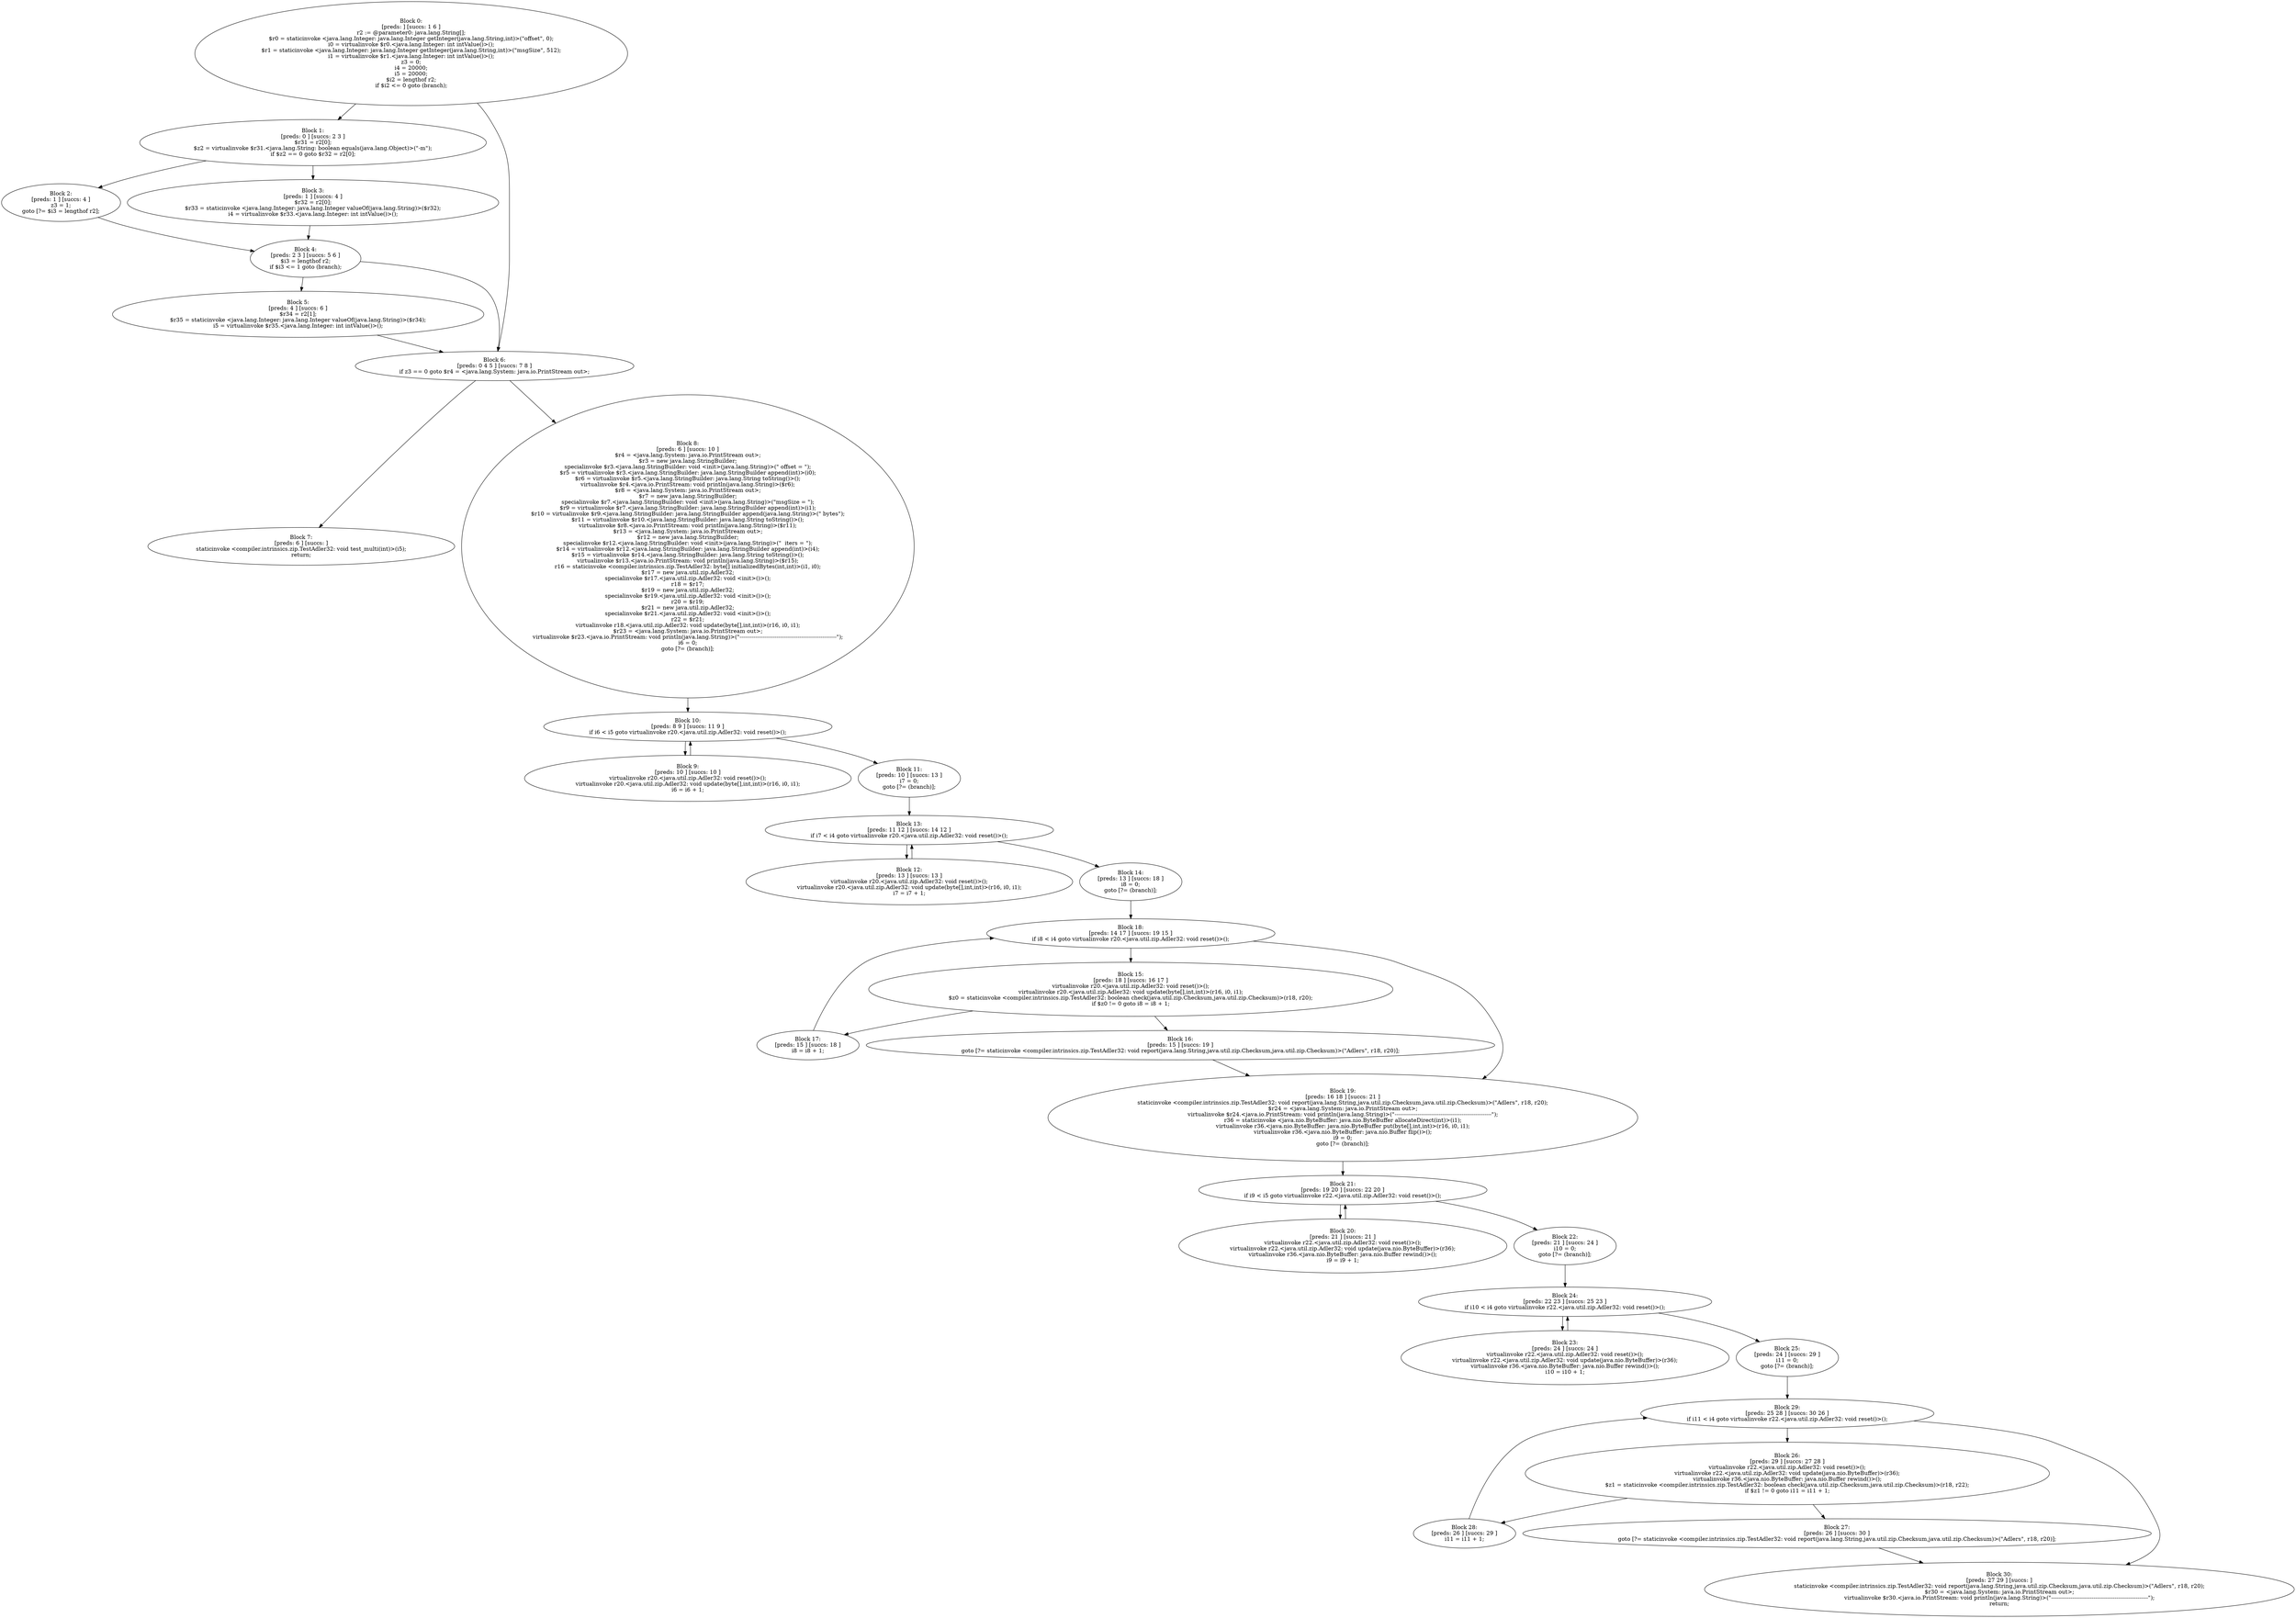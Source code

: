 digraph "unitGraph" {
    "Block 0:
[preds: ] [succs: 1 6 ]
r2 := @parameter0: java.lang.String[];
$r0 = staticinvoke <java.lang.Integer: java.lang.Integer getInteger(java.lang.String,int)>(\"offset\", 0);
i0 = virtualinvoke $r0.<java.lang.Integer: int intValue()>();
$r1 = staticinvoke <java.lang.Integer: java.lang.Integer getInteger(java.lang.String,int)>(\"msgSize\", 512);
i1 = virtualinvoke $r1.<java.lang.Integer: int intValue()>();
z3 = 0;
i4 = 20000;
i5 = 20000;
$i2 = lengthof r2;
if $i2 <= 0 goto (branch);
"
    "Block 1:
[preds: 0 ] [succs: 2 3 ]
$r31 = r2[0];
$z2 = virtualinvoke $r31.<java.lang.String: boolean equals(java.lang.Object)>(\"-m\");
if $z2 == 0 goto $r32 = r2[0];
"
    "Block 2:
[preds: 1 ] [succs: 4 ]
z3 = 1;
goto [?= $i3 = lengthof r2];
"
    "Block 3:
[preds: 1 ] [succs: 4 ]
$r32 = r2[0];
$r33 = staticinvoke <java.lang.Integer: java.lang.Integer valueOf(java.lang.String)>($r32);
i4 = virtualinvoke $r33.<java.lang.Integer: int intValue()>();
"
    "Block 4:
[preds: 2 3 ] [succs: 5 6 ]
$i3 = lengthof r2;
if $i3 <= 1 goto (branch);
"
    "Block 5:
[preds: 4 ] [succs: 6 ]
$r34 = r2[1];
$r35 = staticinvoke <java.lang.Integer: java.lang.Integer valueOf(java.lang.String)>($r34);
i5 = virtualinvoke $r35.<java.lang.Integer: int intValue()>();
"
    "Block 6:
[preds: 0 4 5 ] [succs: 7 8 ]
if z3 == 0 goto $r4 = <java.lang.System: java.io.PrintStream out>;
"
    "Block 7:
[preds: 6 ] [succs: ]
staticinvoke <compiler.intrinsics.zip.TestAdler32: void test_multi(int)>(i5);
return;
"
    "Block 8:
[preds: 6 ] [succs: 10 ]
$r4 = <java.lang.System: java.io.PrintStream out>;
$r3 = new java.lang.StringBuilder;
specialinvoke $r3.<java.lang.StringBuilder: void <init>(java.lang.String)>(\" offset = \");
$r5 = virtualinvoke $r3.<java.lang.StringBuilder: java.lang.StringBuilder append(int)>(i0);
$r6 = virtualinvoke $r5.<java.lang.StringBuilder: java.lang.String toString()>();
virtualinvoke $r4.<java.io.PrintStream: void println(java.lang.String)>($r6);
$r8 = <java.lang.System: java.io.PrintStream out>;
$r7 = new java.lang.StringBuilder;
specialinvoke $r7.<java.lang.StringBuilder: void <init>(java.lang.String)>(\"msgSize = \");
$r9 = virtualinvoke $r7.<java.lang.StringBuilder: java.lang.StringBuilder append(int)>(i1);
$r10 = virtualinvoke $r9.<java.lang.StringBuilder: java.lang.StringBuilder append(java.lang.String)>(\" bytes\");
$r11 = virtualinvoke $r10.<java.lang.StringBuilder: java.lang.String toString()>();
virtualinvoke $r8.<java.io.PrintStream: void println(java.lang.String)>($r11);
$r13 = <java.lang.System: java.io.PrintStream out>;
$r12 = new java.lang.StringBuilder;
specialinvoke $r12.<java.lang.StringBuilder: void <init>(java.lang.String)>(\"  iters = \");
$r14 = virtualinvoke $r12.<java.lang.StringBuilder: java.lang.StringBuilder append(int)>(i4);
$r15 = virtualinvoke $r14.<java.lang.StringBuilder: java.lang.String toString()>();
virtualinvoke $r13.<java.io.PrintStream: void println(java.lang.String)>($r15);
r16 = staticinvoke <compiler.intrinsics.zip.TestAdler32: byte[] initializedBytes(int,int)>(i1, i0);
$r17 = new java.util.zip.Adler32;
specialinvoke $r17.<java.util.zip.Adler32: void <init>()>();
r18 = $r17;
$r19 = new java.util.zip.Adler32;
specialinvoke $r19.<java.util.zip.Adler32: void <init>()>();
r20 = $r19;
$r21 = new java.util.zip.Adler32;
specialinvoke $r21.<java.util.zip.Adler32: void <init>()>();
r22 = $r21;
virtualinvoke r18.<java.util.zip.Adler32: void update(byte[],int,int)>(r16, i0, i1);
$r23 = <java.lang.System: java.io.PrintStream out>;
virtualinvoke $r23.<java.io.PrintStream: void println(java.lang.String)>(\"-------------------------------------------------------\");
i6 = 0;
goto [?= (branch)];
"
    "Block 9:
[preds: 10 ] [succs: 10 ]
virtualinvoke r20.<java.util.zip.Adler32: void reset()>();
virtualinvoke r20.<java.util.zip.Adler32: void update(byte[],int,int)>(r16, i0, i1);
i6 = i6 + 1;
"
    "Block 10:
[preds: 8 9 ] [succs: 11 9 ]
if i6 < i5 goto virtualinvoke r20.<java.util.zip.Adler32: void reset()>();
"
    "Block 11:
[preds: 10 ] [succs: 13 ]
i7 = 0;
goto [?= (branch)];
"
    "Block 12:
[preds: 13 ] [succs: 13 ]
virtualinvoke r20.<java.util.zip.Adler32: void reset()>();
virtualinvoke r20.<java.util.zip.Adler32: void update(byte[],int,int)>(r16, i0, i1);
i7 = i7 + 1;
"
    "Block 13:
[preds: 11 12 ] [succs: 14 12 ]
if i7 < i4 goto virtualinvoke r20.<java.util.zip.Adler32: void reset()>();
"
    "Block 14:
[preds: 13 ] [succs: 18 ]
i8 = 0;
goto [?= (branch)];
"
    "Block 15:
[preds: 18 ] [succs: 16 17 ]
virtualinvoke r20.<java.util.zip.Adler32: void reset()>();
virtualinvoke r20.<java.util.zip.Adler32: void update(byte[],int,int)>(r16, i0, i1);
$z0 = staticinvoke <compiler.intrinsics.zip.TestAdler32: boolean check(java.util.zip.Checksum,java.util.zip.Checksum)>(r18, r20);
if $z0 != 0 goto i8 = i8 + 1;
"
    "Block 16:
[preds: 15 ] [succs: 19 ]
goto [?= staticinvoke <compiler.intrinsics.zip.TestAdler32: void report(java.lang.String,java.util.zip.Checksum,java.util.zip.Checksum)>(\"Adlers\", r18, r20)];
"
    "Block 17:
[preds: 15 ] [succs: 18 ]
i8 = i8 + 1;
"
    "Block 18:
[preds: 14 17 ] [succs: 19 15 ]
if i8 < i4 goto virtualinvoke r20.<java.util.zip.Adler32: void reset()>();
"
    "Block 19:
[preds: 16 18 ] [succs: 21 ]
staticinvoke <compiler.intrinsics.zip.TestAdler32: void report(java.lang.String,java.util.zip.Checksum,java.util.zip.Checksum)>(\"Adlers\", r18, r20);
$r24 = <java.lang.System: java.io.PrintStream out>;
virtualinvoke $r24.<java.io.PrintStream: void println(java.lang.String)>(\"-------------------------------------------------------\");
r36 = staticinvoke <java.nio.ByteBuffer: java.nio.ByteBuffer allocateDirect(int)>(i1);
virtualinvoke r36.<java.nio.ByteBuffer: java.nio.ByteBuffer put(byte[],int,int)>(r16, i0, i1);
virtualinvoke r36.<java.nio.ByteBuffer: java.nio.Buffer flip()>();
i9 = 0;
goto [?= (branch)];
"
    "Block 20:
[preds: 21 ] [succs: 21 ]
virtualinvoke r22.<java.util.zip.Adler32: void reset()>();
virtualinvoke r22.<java.util.zip.Adler32: void update(java.nio.ByteBuffer)>(r36);
virtualinvoke r36.<java.nio.ByteBuffer: java.nio.Buffer rewind()>();
i9 = i9 + 1;
"
    "Block 21:
[preds: 19 20 ] [succs: 22 20 ]
if i9 < i5 goto virtualinvoke r22.<java.util.zip.Adler32: void reset()>();
"
    "Block 22:
[preds: 21 ] [succs: 24 ]
i10 = 0;
goto [?= (branch)];
"
    "Block 23:
[preds: 24 ] [succs: 24 ]
virtualinvoke r22.<java.util.zip.Adler32: void reset()>();
virtualinvoke r22.<java.util.zip.Adler32: void update(java.nio.ByteBuffer)>(r36);
virtualinvoke r36.<java.nio.ByteBuffer: java.nio.Buffer rewind()>();
i10 = i10 + 1;
"
    "Block 24:
[preds: 22 23 ] [succs: 25 23 ]
if i10 < i4 goto virtualinvoke r22.<java.util.zip.Adler32: void reset()>();
"
    "Block 25:
[preds: 24 ] [succs: 29 ]
i11 = 0;
goto [?= (branch)];
"
    "Block 26:
[preds: 29 ] [succs: 27 28 ]
virtualinvoke r22.<java.util.zip.Adler32: void reset()>();
virtualinvoke r22.<java.util.zip.Adler32: void update(java.nio.ByteBuffer)>(r36);
virtualinvoke r36.<java.nio.ByteBuffer: java.nio.Buffer rewind()>();
$z1 = staticinvoke <compiler.intrinsics.zip.TestAdler32: boolean check(java.util.zip.Checksum,java.util.zip.Checksum)>(r18, r22);
if $z1 != 0 goto i11 = i11 + 1;
"
    "Block 27:
[preds: 26 ] [succs: 30 ]
goto [?= staticinvoke <compiler.intrinsics.zip.TestAdler32: void report(java.lang.String,java.util.zip.Checksum,java.util.zip.Checksum)>(\"Adlers\", r18, r20)];
"
    "Block 28:
[preds: 26 ] [succs: 29 ]
i11 = i11 + 1;
"
    "Block 29:
[preds: 25 28 ] [succs: 30 26 ]
if i11 < i4 goto virtualinvoke r22.<java.util.zip.Adler32: void reset()>();
"
    "Block 30:
[preds: 27 29 ] [succs: ]
staticinvoke <compiler.intrinsics.zip.TestAdler32: void report(java.lang.String,java.util.zip.Checksum,java.util.zip.Checksum)>(\"Adlers\", r18, r20);
$r30 = <java.lang.System: java.io.PrintStream out>;
virtualinvoke $r30.<java.io.PrintStream: void println(java.lang.String)>(\"-------------------------------------------------------\");
return;
"
    "Block 0:
[preds: ] [succs: 1 6 ]
r2 := @parameter0: java.lang.String[];
$r0 = staticinvoke <java.lang.Integer: java.lang.Integer getInteger(java.lang.String,int)>(\"offset\", 0);
i0 = virtualinvoke $r0.<java.lang.Integer: int intValue()>();
$r1 = staticinvoke <java.lang.Integer: java.lang.Integer getInteger(java.lang.String,int)>(\"msgSize\", 512);
i1 = virtualinvoke $r1.<java.lang.Integer: int intValue()>();
z3 = 0;
i4 = 20000;
i5 = 20000;
$i2 = lengthof r2;
if $i2 <= 0 goto (branch);
"->"Block 1:
[preds: 0 ] [succs: 2 3 ]
$r31 = r2[0];
$z2 = virtualinvoke $r31.<java.lang.String: boolean equals(java.lang.Object)>(\"-m\");
if $z2 == 0 goto $r32 = r2[0];
";
    "Block 0:
[preds: ] [succs: 1 6 ]
r2 := @parameter0: java.lang.String[];
$r0 = staticinvoke <java.lang.Integer: java.lang.Integer getInteger(java.lang.String,int)>(\"offset\", 0);
i0 = virtualinvoke $r0.<java.lang.Integer: int intValue()>();
$r1 = staticinvoke <java.lang.Integer: java.lang.Integer getInteger(java.lang.String,int)>(\"msgSize\", 512);
i1 = virtualinvoke $r1.<java.lang.Integer: int intValue()>();
z3 = 0;
i4 = 20000;
i5 = 20000;
$i2 = lengthof r2;
if $i2 <= 0 goto (branch);
"->"Block 6:
[preds: 0 4 5 ] [succs: 7 8 ]
if z3 == 0 goto $r4 = <java.lang.System: java.io.PrintStream out>;
";
    "Block 1:
[preds: 0 ] [succs: 2 3 ]
$r31 = r2[0];
$z2 = virtualinvoke $r31.<java.lang.String: boolean equals(java.lang.Object)>(\"-m\");
if $z2 == 0 goto $r32 = r2[0];
"->"Block 2:
[preds: 1 ] [succs: 4 ]
z3 = 1;
goto [?= $i3 = lengthof r2];
";
    "Block 1:
[preds: 0 ] [succs: 2 3 ]
$r31 = r2[0];
$z2 = virtualinvoke $r31.<java.lang.String: boolean equals(java.lang.Object)>(\"-m\");
if $z2 == 0 goto $r32 = r2[0];
"->"Block 3:
[preds: 1 ] [succs: 4 ]
$r32 = r2[0];
$r33 = staticinvoke <java.lang.Integer: java.lang.Integer valueOf(java.lang.String)>($r32);
i4 = virtualinvoke $r33.<java.lang.Integer: int intValue()>();
";
    "Block 2:
[preds: 1 ] [succs: 4 ]
z3 = 1;
goto [?= $i3 = lengthof r2];
"->"Block 4:
[preds: 2 3 ] [succs: 5 6 ]
$i3 = lengthof r2;
if $i3 <= 1 goto (branch);
";
    "Block 3:
[preds: 1 ] [succs: 4 ]
$r32 = r2[0];
$r33 = staticinvoke <java.lang.Integer: java.lang.Integer valueOf(java.lang.String)>($r32);
i4 = virtualinvoke $r33.<java.lang.Integer: int intValue()>();
"->"Block 4:
[preds: 2 3 ] [succs: 5 6 ]
$i3 = lengthof r2;
if $i3 <= 1 goto (branch);
";
    "Block 4:
[preds: 2 3 ] [succs: 5 6 ]
$i3 = lengthof r2;
if $i3 <= 1 goto (branch);
"->"Block 5:
[preds: 4 ] [succs: 6 ]
$r34 = r2[1];
$r35 = staticinvoke <java.lang.Integer: java.lang.Integer valueOf(java.lang.String)>($r34);
i5 = virtualinvoke $r35.<java.lang.Integer: int intValue()>();
";
    "Block 4:
[preds: 2 3 ] [succs: 5 6 ]
$i3 = lengthof r2;
if $i3 <= 1 goto (branch);
"->"Block 6:
[preds: 0 4 5 ] [succs: 7 8 ]
if z3 == 0 goto $r4 = <java.lang.System: java.io.PrintStream out>;
";
    "Block 5:
[preds: 4 ] [succs: 6 ]
$r34 = r2[1];
$r35 = staticinvoke <java.lang.Integer: java.lang.Integer valueOf(java.lang.String)>($r34);
i5 = virtualinvoke $r35.<java.lang.Integer: int intValue()>();
"->"Block 6:
[preds: 0 4 5 ] [succs: 7 8 ]
if z3 == 0 goto $r4 = <java.lang.System: java.io.PrintStream out>;
";
    "Block 6:
[preds: 0 4 5 ] [succs: 7 8 ]
if z3 == 0 goto $r4 = <java.lang.System: java.io.PrintStream out>;
"->"Block 7:
[preds: 6 ] [succs: ]
staticinvoke <compiler.intrinsics.zip.TestAdler32: void test_multi(int)>(i5);
return;
";
    "Block 6:
[preds: 0 4 5 ] [succs: 7 8 ]
if z3 == 0 goto $r4 = <java.lang.System: java.io.PrintStream out>;
"->"Block 8:
[preds: 6 ] [succs: 10 ]
$r4 = <java.lang.System: java.io.PrintStream out>;
$r3 = new java.lang.StringBuilder;
specialinvoke $r3.<java.lang.StringBuilder: void <init>(java.lang.String)>(\" offset = \");
$r5 = virtualinvoke $r3.<java.lang.StringBuilder: java.lang.StringBuilder append(int)>(i0);
$r6 = virtualinvoke $r5.<java.lang.StringBuilder: java.lang.String toString()>();
virtualinvoke $r4.<java.io.PrintStream: void println(java.lang.String)>($r6);
$r8 = <java.lang.System: java.io.PrintStream out>;
$r7 = new java.lang.StringBuilder;
specialinvoke $r7.<java.lang.StringBuilder: void <init>(java.lang.String)>(\"msgSize = \");
$r9 = virtualinvoke $r7.<java.lang.StringBuilder: java.lang.StringBuilder append(int)>(i1);
$r10 = virtualinvoke $r9.<java.lang.StringBuilder: java.lang.StringBuilder append(java.lang.String)>(\" bytes\");
$r11 = virtualinvoke $r10.<java.lang.StringBuilder: java.lang.String toString()>();
virtualinvoke $r8.<java.io.PrintStream: void println(java.lang.String)>($r11);
$r13 = <java.lang.System: java.io.PrintStream out>;
$r12 = new java.lang.StringBuilder;
specialinvoke $r12.<java.lang.StringBuilder: void <init>(java.lang.String)>(\"  iters = \");
$r14 = virtualinvoke $r12.<java.lang.StringBuilder: java.lang.StringBuilder append(int)>(i4);
$r15 = virtualinvoke $r14.<java.lang.StringBuilder: java.lang.String toString()>();
virtualinvoke $r13.<java.io.PrintStream: void println(java.lang.String)>($r15);
r16 = staticinvoke <compiler.intrinsics.zip.TestAdler32: byte[] initializedBytes(int,int)>(i1, i0);
$r17 = new java.util.zip.Adler32;
specialinvoke $r17.<java.util.zip.Adler32: void <init>()>();
r18 = $r17;
$r19 = new java.util.zip.Adler32;
specialinvoke $r19.<java.util.zip.Adler32: void <init>()>();
r20 = $r19;
$r21 = new java.util.zip.Adler32;
specialinvoke $r21.<java.util.zip.Adler32: void <init>()>();
r22 = $r21;
virtualinvoke r18.<java.util.zip.Adler32: void update(byte[],int,int)>(r16, i0, i1);
$r23 = <java.lang.System: java.io.PrintStream out>;
virtualinvoke $r23.<java.io.PrintStream: void println(java.lang.String)>(\"-------------------------------------------------------\");
i6 = 0;
goto [?= (branch)];
";
    "Block 8:
[preds: 6 ] [succs: 10 ]
$r4 = <java.lang.System: java.io.PrintStream out>;
$r3 = new java.lang.StringBuilder;
specialinvoke $r3.<java.lang.StringBuilder: void <init>(java.lang.String)>(\" offset = \");
$r5 = virtualinvoke $r3.<java.lang.StringBuilder: java.lang.StringBuilder append(int)>(i0);
$r6 = virtualinvoke $r5.<java.lang.StringBuilder: java.lang.String toString()>();
virtualinvoke $r4.<java.io.PrintStream: void println(java.lang.String)>($r6);
$r8 = <java.lang.System: java.io.PrintStream out>;
$r7 = new java.lang.StringBuilder;
specialinvoke $r7.<java.lang.StringBuilder: void <init>(java.lang.String)>(\"msgSize = \");
$r9 = virtualinvoke $r7.<java.lang.StringBuilder: java.lang.StringBuilder append(int)>(i1);
$r10 = virtualinvoke $r9.<java.lang.StringBuilder: java.lang.StringBuilder append(java.lang.String)>(\" bytes\");
$r11 = virtualinvoke $r10.<java.lang.StringBuilder: java.lang.String toString()>();
virtualinvoke $r8.<java.io.PrintStream: void println(java.lang.String)>($r11);
$r13 = <java.lang.System: java.io.PrintStream out>;
$r12 = new java.lang.StringBuilder;
specialinvoke $r12.<java.lang.StringBuilder: void <init>(java.lang.String)>(\"  iters = \");
$r14 = virtualinvoke $r12.<java.lang.StringBuilder: java.lang.StringBuilder append(int)>(i4);
$r15 = virtualinvoke $r14.<java.lang.StringBuilder: java.lang.String toString()>();
virtualinvoke $r13.<java.io.PrintStream: void println(java.lang.String)>($r15);
r16 = staticinvoke <compiler.intrinsics.zip.TestAdler32: byte[] initializedBytes(int,int)>(i1, i0);
$r17 = new java.util.zip.Adler32;
specialinvoke $r17.<java.util.zip.Adler32: void <init>()>();
r18 = $r17;
$r19 = new java.util.zip.Adler32;
specialinvoke $r19.<java.util.zip.Adler32: void <init>()>();
r20 = $r19;
$r21 = new java.util.zip.Adler32;
specialinvoke $r21.<java.util.zip.Adler32: void <init>()>();
r22 = $r21;
virtualinvoke r18.<java.util.zip.Adler32: void update(byte[],int,int)>(r16, i0, i1);
$r23 = <java.lang.System: java.io.PrintStream out>;
virtualinvoke $r23.<java.io.PrintStream: void println(java.lang.String)>(\"-------------------------------------------------------\");
i6 = 0;
goto [?= (branch)];
"->"Block 10:
[preds: 8 9 ] [succs: 11 9 ]
if i6 < i5 goto virtualinvoke r20.<java.util.zip.Adler32: void reset()>();
";
    "Block 9:
[preds: 10 ] [succs: 10 ]
virtualinvoke r20.<java.util.zip.Adler32: void reset()>();
virtualinvoke r20.<java.util.zip.Adler32: void update(byte[],int,int)>(r16, i0, i1);
i6 = i6 + 1;
"->"Block 10:
[preds: 8 9 ] [succs: 11 9 ]
if i6 < i5 goto virtualinvoke r20.<java.util.zip.Adler32: void reset()>();
";
    "Block 10:
[preds: 8 9 ] [succs: 11 9 ]
if i6 < i5 goto virtualinvoke r20.<java.util.zip.Adler32: void reset()>();
"->"Block 11:
[preds: 10 ] [succs: 13 ]
i7 = 0;
goto [?= (branch)];
";
    "Block 10:
[preds: 8 9 ] [succs: 11 9 ]
if i6 < i5 goto virtualinvoke r20.<java.util.zip.Adler32: void reset()>();
"->"Block 9:
[preds: 10 ] [succs: 10 ]
virtualinvoke r20.<java.util.zip.Adler32: void reset()>();
virtualinvoke r20.<java.util.zip.Adler32: void update(byte[],int,int)>(r16, i0, i1);
i6 = i6 + 1;
";
    "Block 11:
[preds: 10 ] [succs: 13 ]
i7 = 0;
goto [?= (branch)];
"->"Block 13:
[preds: 11 12 ] [succs: 14 12 ]
if i7 < i4 goto virtualinvoke r20.<java.util.zip.Adler32: void reset()>();
";
    "Block 12:
[preds: 13 ] [succs: 13 ]
virtualinvoke r20.<java.util.zip.Adler32: void reset()>();
virtualinvoke r20.<java.util.zip.Adler32: void update(byte[],int,int)>(r16, i0, i1);
i7 = i7 + 1;
"->"Block 13:
[preds: 11 12 ] [succs: 14 12 ]
if i7 < i4 goto virtualinvoke r20.<java.util.zip.Adler32: void reset()>();
";
    "Block 13:
[preds: 11 12 ] [succs: 14 12 ]
if i7 < i4 goto virtualinvoke r20.<java.util.zip.Adler32: void reset()>();
"->"Block 14:
[preds: 13 ] [succs: 18 ]
i8 = 0;
goto [?= (branch)];
";
    "Block 13:
[preds: 11 12 ] [succs: 14 12 ]
if i7 < i4 goto virtualinvoke r20.<java.util.zip.Adler32: void reset()>();
"->"Block 12:
[preds: 13 ] [succs: 13 ]
virtualinvoke r20.<java.util.zip.Adler32: void reset()>();
virtualinvoke r20.<java.util.zip.Adler32: void update(byte[],int,int)>(r16, i0, i1);
i7 = i7 + 1;
";
    "Block 14:
[preds: 13 ] [succs: 18 ]
i8 = 0;
goto [?= (branch)];
"->"Block 18:
[preds: 14 17 ] [succs: 19 15 ]
if i8 < i4 goto virtualinvoke r20.<java.util.zip.Adler32: void reset()>();
";
    "Block 15:
[preds: 18 ] [succs: 16 17 ]
virtualinvoke r20.<java.util.zip.Adler32: void reset()>();
virtualinvoke r20.<java.util.zip.Adler32: void update(byte[],int,int)>(r16, i0, i1);
$z0 = staticinvoke <compiler.intrinsics.zip.TestAdler32: boolean check(java.util.zip.Checksum,java.util.zip.Checksum)>(r18, r20);
if $z0 != 0 goto i8 = i8 + 1;
"->"Block 16:
[preds: 15 ] [succs: 19 ]
goto [?= staticinvoke <compiler.intrinsics.zip.TestAdler32: void report(java.lang.String,java.util.zip.Checksum,java.util.zip.Checksum)>(\"Adlers\", r18, r20)];
";
    "Block 15:
[preds: 18 ] [succs: 16 17 ]
virtualinvoke r20.<java.util.zip.Adler32: void reset()>();
virtualinvoke r20.<java.util.zip.Adler32: void update(byte[],int,int)>(r16, i0, i1);
$z0 = staticinvoke <compiler.intrinsics.zip.TestAdler32: boolean check(java.util.zip.Checksum,java.util.zip.Checksum)>(r18, r20);
if $z0 != 0 goto i8 = i8 + 1;
"->"Block 17:
[preds: 15 ] [succs: 18 ]
i8 = i8 + 1;
";
    "Block 16:
[preds: 15 ] [succs: 19 ]
goto [?= staticinvoke <compiler.intrinsics.zip.TestAdler32: void report(java.lang.String,java.util.zip.Checksum,java.util.zip.Checksum)>(\"Adlers\", r18, r20)];
"->"Block 19:
[preds: 16 18 ] [succs: 21 ]
staticinvoke <compiler.intrinsics.zip.TestAdler32: void report(java.lang.String,java.util.zip.Checksum,java.util.zip.Checksum)>(\"Adlers\", r18, r20);
$r24 = <java.lang.System: java.io.PrintStream out>;
virtualinvoke $r24.<java.io.PrintStream: void println(java.lang.String)>(\"-------------------------------------------------------\");
r36 = staticinvoke <java.nio.ByteBuffer: java.nio.ByteBuffer allocateDirect(int)>(i1);
virtualinvoke r36.<java.nio.ByteBuffer: java.nio.ByteBuffer put(byte[],int,int)>(r16, i0, i1);
virtualinvoke r36.<java.nio.ByteBuffer: java.nio.Buffer flip()>();
i9 = 0;
goto [?= (branch)];
";
    "Block 17:
[preds: 15 ] [succs: 18 ]
i8 = i8 + 1;
"->"Block 18:
[preds: 14 17 ] [succs: 19 15 ]
if i8 < i4 goto virtualinvoke r20.<java.util.zip.Adler32: void reset()>();
";
    "Block 18:
[preds: 14 17 ] [succs: 19 15 ]
if i8 < i4 goto virtualinvoke r20.<java.util.zip.Adler32: void reset()>();
"->"Block 19:
[preds: 16 18 ] [succs: 21 ]
staticinvoke <compiler.intrinsics.zip.TestAdler32: void report(java.lang.String,java.util.zip.Checksum,java.util.zip.Checksum)>(\"Adlers\", r18, r20);
$r24 = <java.lang.System: java.io.PrintStream out>;
virtualinvoke $r24.<java.io.PrintStream: void println(java.lang.String)>(\"-------------------------------------------------------\");
r36 = staticinvoke <java.nio.ByteBuffer: java.nio.ByteBuffer allocateDirect(int)>(i1);
virtualinvoke r36.<java.nio.ByteBuffer: java.nio.ByteBuffer put(byte[],int,int)>(r16, i0, i1);
virtualinvoke r36.<java.nio.ByteBuffer: java.nio.Buffer flip()>();
i9 = 0;
goto [?= (branch)];
";
    "Block 18:
[preds: 14 17 ] [succs: 19 15 ]
if i8 < i4 goto virtualinvoke r20.<java.util.zip.Adler32: void reset()>();
"->"Block 15:
[preds: 18 ] [succs: 16 17 ]
virtualinvoke r20.<java.util.zip.Adler32: void reset()>();
virtualinvoke r20.<java.util.zip.Adler32: void update(byte[],int,int)>(r16, i0, i1);
$z0 = staticinvoke <compiler.intrinsics.zip.TestAdler32: boolean check(java.util.zip.Checksum,java.util.zip.Checksum)>(r18, r20);
if $z0 != 0 goto i8 = i8 + 1;
";
    "Block 19:
[preds: 16 18 ] [succs: 21 ]
staticinvoke <compiler.intrinsics.zip.TestAdler32: void report(java.lang.String,java.util.zip.Checksum,java.util.zip.Checksum)>(\"Adlers\", r18, r20);
$r24 = <java.lang.System: java.io.PrintStream out>;
virtualinvoke $r24.<java.io.PrintStream: void println(java.lang.String)>(\"-------------------------------------------------------\");
r36 = staticinvoke <java.nio.ByteBuffer: java.nio.ByteBuffer allocateDirect(int)>(i1);
virtualinvoke r36.<java.nio.ByteBuffer: java.nio.ByteBuffer put(byte[],int,int)>(r16, i0, i1);
virtualinvoke r36.<java.nio.ByteBuffer: java.nio.Buffer flip()>();
i9 = 0;
goto [?= (branch)];
"->"Block 21:
[preds: 19 20 ] [succs: 22 20 ]
if i9 < i5 goto virtualinvoke r22.<java.util.zip.Adler32: void reset()>();
";
    "Block 20:
[preds: 21 ] [succs: 21 ]
virtualinvoke r22.<java.util.zip.Adler32: void reset()>();
virtualinvoke r22.<java.util.zip.Adler32: void update(java.nio.ByteBuffer)>(r36);
virtualinvoke r36.<java.nio.ByteBuffer: java.nio.Buffer rewind()>();
i9 = i9 + 1;
"->"Block 21:
[preds: 19 20 ] [succs: 22 20 ]
if i9 < i5 goto virtualinvoke r22.<java.util.zip.Adler32: void reset()>();
";
    "Block 21:
[preds: 19 20 ] [succs: 22 20 ]
if i9 < i5 goto virtualinvoke r22.<java.util.zip.Adler32: void reset()>();
"->"Block 22:
[preds: 21 ] [succs: 24 ]
i10 = 0;
goto [?= (branch)];
";
    "Block 21:
[preds: 19 20 ] [succs: 22 20 ]
if i9 < i5 goto virtualinvoke r22.<java.util.zip.Adler32: void reset()>();
"->"Block 20:
[preds: 21 ] [succs: 21 ]
virtualinvoke r22.<java.util.zip.Adler32: void reset()>();
virtualinvoke r22.<java.util.zip.Adler32: void update(java.nio.ByteBuffer)>(r36);
virtualinvoke r36.<java.nio.ByteBuffer: java.nio.Buffer rewind()>();
i9 = i9 + 1;
";
    "Block 22:
[preds: 21 ] [succs: 24 ]
i10 = 0;
goto [?= (branch)];
"->"Block 24:
[preds: 22 23 ] [succs: 25 23 ]
if i10 < i4 goto virtualinvoke r22.<java.util.zip.Adler32: void reset()>();
";
    "Block 23:
[preds: 24 ] [succs: 24 ]
virtualinvoke r22.<java.util.zip.Adler32: void reset()>();
virtualinvoke r22.<java.util.zip.Adler32: void update(java.nio.ByteBuffer)>(r36);
virtualinvoke r36.<java.nio.ByteBuffer: java.nio.Buffer rewind()>();
i10 = i10 + 1;
"->"Block 24:
[preds: 22 23 ] [succs: 25 23 ]
if i10 < i4 goto virtualinvoke r22.<java.util.zip.Adler32: void reset()>();
";
    "Block 24:
[preds: 22 23 ] [succs: 25 23 ]
if i10 < i4 goto virtualinvoke r22.<java.util.zip.Adler32: void reset()>();
"->"Block 25:
[preds: 24 ] [succs: 29 ]
i11 = 0;
goto [?= (branch)];
";
    "Block 24:
[preds: 22 23 ] [succs: 25 23 ]
if i10 < i4 goto virtualinvoke r22.<java.util.zip.Adler32: void reset()>();
"->"Block 23:
[preds: 24 ] [succs: 24 ]
virtualinvoke r22.<java.util.zip.Adler32: void reset()>();
virtualinvoke r22.<java.util.zip.Adler32: void update(java.nio.ByteBuffer)>(r36);
virtualinvoke r36.<java.nio.ByteBuffer: java.nio.Buffer rewind()>();
i10 = i10 + 1;
";
    "Block 25:
[preds: 24 ] [succs: 29 ]
i11 = 0;
goto [?= (branch)];
"->"Block 29:
[preds: 25 28 ] [succs: 30 26 ]
if i11 < i4 goto virtualinvoke r22.<java.util.zip.Adler32: void reset()>();
";
    "Block 26:
[preds: 29 ] [succs: 27 28 ]
virtualinvoke r22.<java.util.zip.Adler32: void reset()>();
virtualinvoke r22.<java.util.zip.Adler32: void update(java.nio.ByteBuffer)>(r36);
virtualinvoke r36.<java.nio.ByteBuffer: java.nio.Buffer rewind()>();
$z1 = staticinvoke <compiler.intrinsics.zip.TestAdler32: boolean check(java.util.zip.Checksum,java.util.zip.Checksum)>(r18, r22);
if $z1 != 0 goto i11 = i11 + 1;
"->"Block 27:
[preds: 26 ] [succs: 30 ]
goto [?= staticinvoke <compiler.intrinsics.zip.TestAdler32: void report(java.lang.String,java.util.zip.Checksum,java.util.zip.Checksum)>(\"Adlers\", r18, r20)];
";
    "Block 26:
[preds: 29 ] [succs: 27 28 ]
virtualinvoke r22.<java.util.zip.Adler32: void reset()>();
virtualinvoke r22.<java.util.zip.Adler32: void update(java.nio.ByteBuffer)>(r36);
virtualinvoke r36.<java.nio.ByteBuffer: java.nio.Buffer rewind()>();
$z1 = staticinvoke <compiler.intrinsics.zip.TestAdler32: boolean check(java.util.zip.Checksum,java.util.zip.Checksum)>(r18, r22);
if $z1 != 0 goto i11 = i11 + 1;
"->"Block 28:
[preds: 26 ] [succs: 29 ]
i11 = i11 + 1;
";
    "Block 27:
[preds: 26 ] [succs: 30 ]
goto [?= staticinvoke <compiler.intrinsics.zip.TestAdler32: void report(java.lang.String,java.util.zip.Checksum,java.util.zip.Checksum)>(\"Adlers\", r18, r20)];
"->"Block 30:
[preds: 27 29 ] [succs: ]
staticinvoke <compiler.intrinsics.zip.TestAdler32: void report(java.lang.String,java.util.zip.Checksum,java.util.zip.Checksum)>(\"Adlers\", r18, r20);
$r30 = <java.lang.System: java.io.PrintStream out>;
virtualinvoke $r30.<java.io.PrintStream: void println(java.lang.String)>(\"-------------------------------------------------------\");
return;
";
    "Block 28:
[preds: 26 ] [succs: 29 ]
i11 = i11 + 1;
"->"Block 29:
[preds: 25 28 ] [succs: 30 26 ]
if i11 < i4 goto virtualinvoke r22.<java.util.zip.Adler32: void reset()>();
";
    "Block 29:
[preds: 25 28 ] [succs: 30 26 ]
if i11 < i4 goto virtualinvoke r22.<java.util.zip.Adler32: void reset()>();
"->"Block 30:
[preds: 27 29 ] [succs: ]
staticinvoke <compiler.intrinsics.zip.TestAdler32: void report(java.lang.String,java.util.zip.Checksum,java.util.zip.Checksum)>(\"Adlers\", r18, r20);
$r30 = <java.lang.System: java.io.PrintStream out>;
virtualinvoke $r30.<java.io.PrintStream: void println(java.lang.String)>(\"-------------------------------------------------------\");
return;
";
    "Block 29:
[preds: 25 28 ] [succs: 30 26 ]
if i11 < i4 goto virtualinvoke r22.<java.util.zip.Adler32: void reset()>();
"->"Block 26:
[preds: 29 ] [succs: 27 28 ]
virtualinvoke r22.<java.util.zip.Adler32: void reset()>();
virtualinvoke r22.<java.util.zip.Adler32: void update(java.nio.ByteBuffer)>(r36);
virtualinvoke r36.<java.nio.ByteBuffer: java.nio.Buffer rewind()>();
$z1 = staticinvoke <compiler.intrinsics.zip.TestAdler32: boolean check(java.util.zip.Checksum,java.util.zip.Checksum)>(r18, r22);
if $z1 != 0 goto i11 = i11 + 1;
";
}
